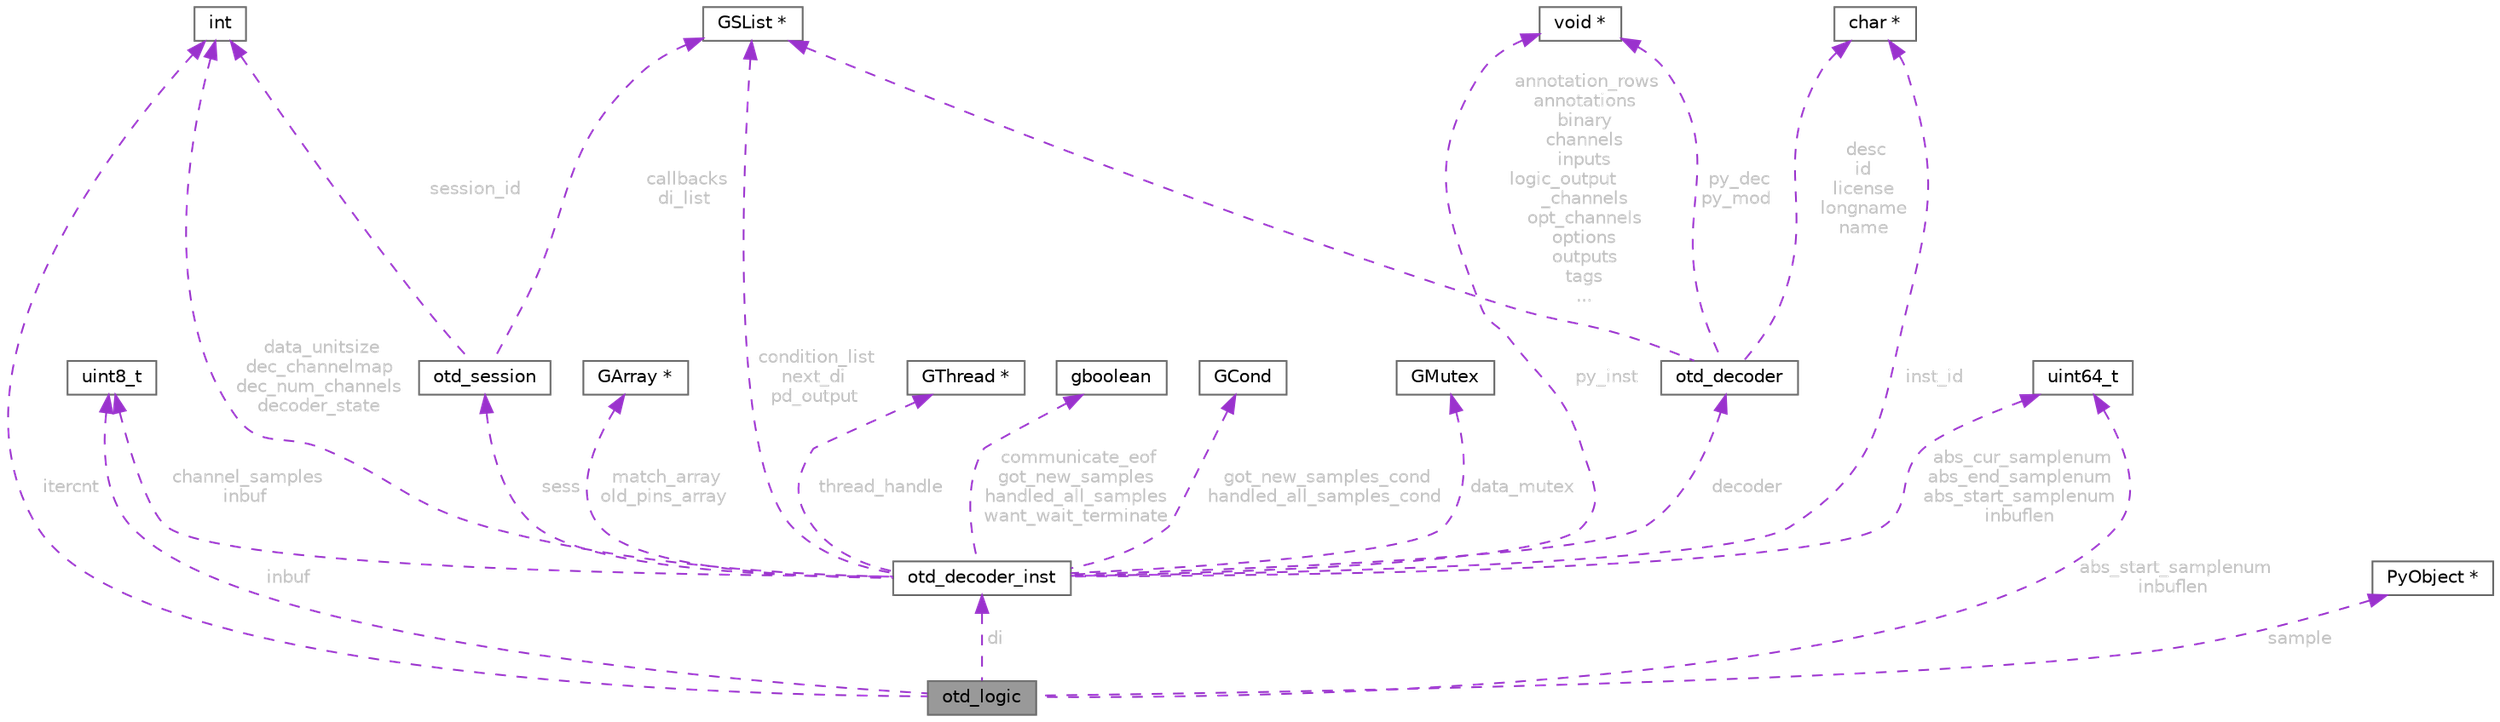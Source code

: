 digraph "otd_logic"
{
 // LATEX_PDF_SIZE
  bgcolor="transparent";
  edge [fontname=Helvetica,fontsize=10,labelfontname=Helvetica,labelfontsize=10];
  node [fontname=Helvetica,fontsize=10,shape=box,height=0.2,width=0.4];
  Node1 [id="Node000001",label="otd_logic",height=0.2,width=0.4,color="gray40", fillcolor="grey60", style="filled", fontcolor="black",tooltip=" "];
  Node2 -> Node1 [id="edge1_Node000001_Node000002",dir="back",color="darkorchid3",style="dashed",tooltip=" ",label=" di",fontcolor="grey" ];
  Node2 [id="Node000002",label="otd_decoder_inst",height=0.2,width=0.4,color="gray40", fillcolor="white", style="filled",URL="$a00113.html",tooltip=" "];
  Node3 -> Node2 [id="edge2_Node000002_Node000003",dir="back",color="darkorchid3",style="dashed",tooltip=" ",label=" decoder",fontcolor="grey" ];
  Node3 [id="Node000003",label="otd_decoder",height=0.2,width=0.4,color="gray40", fillcolor="white", style="filled",URL="$a00093.html",tooltip=" "];
  Node4 -> Node3 [id="edge3_Node000003_Node000004",dir="back",color="darkorchid3",style="dashed",tooltip=" ",label=" desc\nid\nlicense\nlongname\nname",fontcolor="grey" ];
  Node4 [id="Node000004",label="char *",height=0.2,width=0.4,color="gray40", fillcolor="white", style="filled",tooltip=" "];
  Node5 -> Node3 [id="edge4_Node000003_Node000005",dir="back",color="darkorchid3",style="dashed",tooltip=" ",label=" annotation_rows\nannotations\nbinary\nchannels\ninputs\nlogic_output\l_channels\nopt_channels\noptions\noutputs\ntags\n...",fontcolor="grey" ];
  Node5 [id="Node000005",label="GSList *",height=0.2,width=0.4,color="gray40", fillcolor="white", style="filled",tooltip=" "];
  Node6 -> Node3 [id="edge5_Node000003_Node000006",dir="back",color="darkorchid3",style="dashed",tooltip=" ",label=" py_dec\npy_mod",fontcolor="grey" ];
  Node6 [id="Node000006",label="void *",height=0.2,width=0.4,color="gray40", fillcolor="white", style="filled",tooltip=" "];
  Node7 -> Node2 [id="edge6_Node000002_Node000007",dir="back",color="darkorchid3",style="dashed",tooltip=" ",label=" sess",fontcolor="grey" ];
  Node7 [id="Node000007",label="otd_session",height=0.2,width=0.4,color="gray40", fillcolor="white", style="filled",URL="$a00165.html",tooltip=" "];
  Node8 -> Node7 [id="edge7_Node000007_Node000008",dir="back",color="darkorchid3",style="dashed",tooltip=" ",label=" session_id",fontcolor="grey" ];
  Node8 [id="Node000008",label="int",height=0.2,width=0.4,color="gray40", fillcolor="white", style="filled",tooltip=" "];
  Node5 -> Node7 [id="edge8_Node000007_Node000005",dir="back",color="darkorchid3",style="dashed",tooltip=" ",label=" callbacks\ndi_list",fontcolor="grey" ];
  Node6 -> Node2 [id="edge9_Node000002_Node000006",dir="back",color="darkorchid3",style="dashed",tooltip=" ",label=" py_inst",fontcolor="grey" ];
  Node4 -> Node2 [id="edge10_Node000002_Node000004",dir="back",color="darkorchid3",style="dashed",tooltip=" ",label=" inst_id",fontcolor="grey" ];
  Node5 -> Node2 [id="edge11_Node000002_Node000005",dir="back",color="darkorchid3",style="dashed",tooltip=" ",label=" condition_list\nnext_di\npd_output",fontcolor="grey" ];
  Node8 -> Node2 [id="edge12_Node000002_Node000008",dir="back",color="darkorchid3",style="dashed",tooltip=" ",label=" data_unitsize\ndec_channelmap\ndec_num_channels\ndecoder_state",fontcolor="grey" ];
  Node9 -> Node2 [id="edge13_Node000002_Node000009",dir="back",color="darkorchid3",style="dashed",tooltip=" ",label=" channel_samples\ninbuf",fontcolor="grey" ];
  Node9 [id="Node000009",label="uint8_t",height=0.2,width=0.4,color="gray40", fillcolor="white", style="filled",tooltip=" "];
  Node10 -> Node2 [id="edge14_Node000002_Node000010",dir="back",color="darkorchid3",style="dashed",tooltip=" ",label=" match_array\nold_pins_array",fontcolor="grey" ];
  Node10 [id="Node000010",label="GArray *",height=0.2,width=0.4,color="gray40", fillcolor="white", style="filled",tooltip=" "];
  Node11 -> Node2 [id="edge15_Node000002_Node000011",dir="back",color="darkorchid3",style="dashed",tooltip=" ",label=" abs_cur_samplenum\nabs_end_samplenum\nabs_start_samplenum\ninbuflen",fontcolor="grey" ];
  Node11 [id="Node000011",label="uint64_t",height=0.2,width=0.4,color="gray40", fillcolor="white", style="filled",tooltip=" "];
  Node12 -> Node2 [id="edge16_Node000002_Node000012",dir="back",color="darkorchid3",style="dashed",tooltip=" ",label=" thread_handle",fontcolor="grey" ];
  Node12 [id="Node000012",label="GThread *",height=0.2,width=0.4,color="gray40", fillcolor="white", style="filled",tooltip=" "];
  Node13 -> Node2 [id="edge17_Node000002_Node000013",dir="back",color="darkorchid3",style="dashed",tooltip=" ",label=" communicate_eof\ngot_new_samples\nhandled_all_samples\nwant_wait_terminate",fontcolor="grey" ];
  Node13 [id="Node000013",label="gboolean",height=0.2,width=0.4,color="gray40", fillcolor="white", style="filled",tooltip=" "];
  Node14 -> Node2 [id="edge18_Node000002_Node000014",dir="back",color="darkorchid3",style="dashed",tooltip=" ",label=" got_new_samples_cond\nhandled_all_samples_cond",fontcolor="grey" ];
  Node14 [id="Node000014",label="GCond",height=0.2,width=0.4,color="gray40", fillcolor="white", style="filled",tooltip=" "];
  Node15 -> Node2 [id="edge19_Node000002_Node000015",dir="back",color="darkorchid3",style="dashed",tooltip=" ",label=" data_mutex",fontcolor="grey" ];
  Node15 [id="Node000015",label="GMutex",height=0.2,width=0.4,color="gray40", fillcolor="white", style="filled",tooltip=" "];
  Node11 -> Node1 [id="edge20_Node000001_Node000011",dir="back",color="darkorchid3",style="dashed",tooltip=" ",label=" abs_start_samplenum\ninbuflen",fontcolor="grey" ];
  Node8 -> Node1 [id="edge21_Node000001_Node000008",dir="back",color="darkorchid3",style="dashed",tooltip=" ",label=" itercnt",fontcolor="grey" ];
  Node9 -> Node1 [id="edge22_Node000001_Node000009",dir="back",color="darkorchid3",style="dashed",tooltip=" ",label=" inbuf",fontcolor="grey" ];
  Node16 -> Node1 [id="edge23_Node000001_Node000016",dir="back",color="darkorchid3",style="dashed",tooltip=" ",label=" sample",fontcolor="grey" ];
  Node16 [id="Node000016",label="PyObject *",height=0.2,width=0.4,color="gray40", fillcolor="white", style="filled",tooltip=" "];
}
